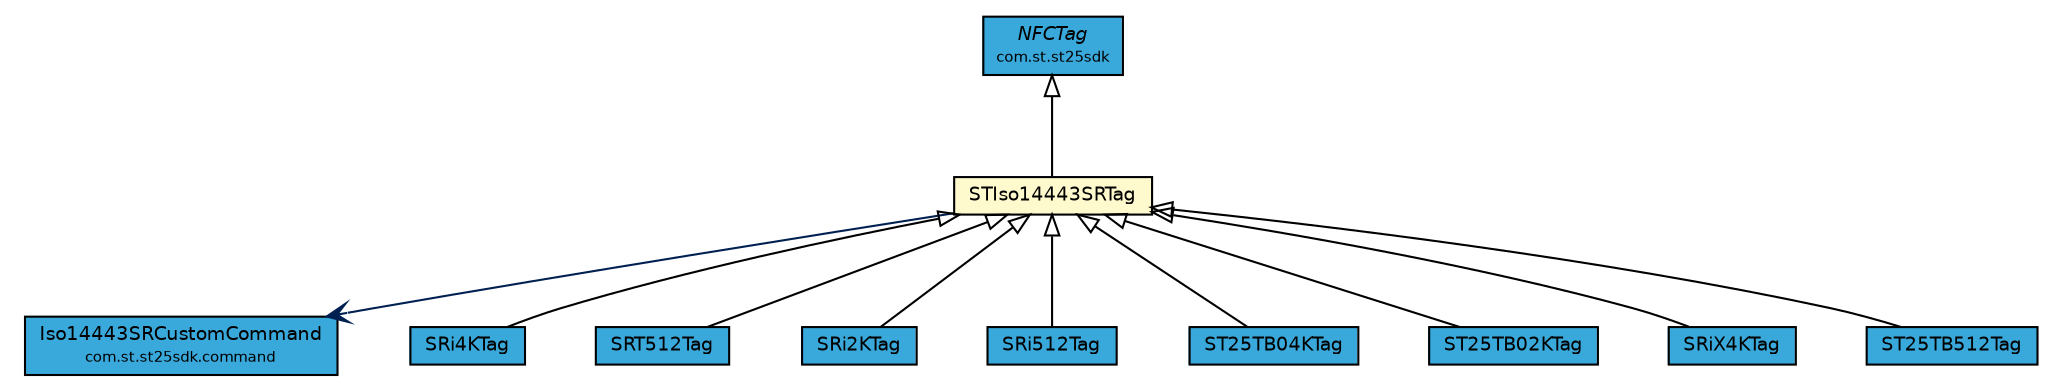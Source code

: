 #!/usr/local/bin/dot
#
# Class diagram 
# Generated by UMLGraph version R5_7_2-3-gee82a7 (http://www.umlgraph.org/)
#

digraph G {
	edge [fontname="Helvetica",fontsize=10,labelfontname="Helvetica",labelfontsize=10];
	node [fontname="Helvetica",fontsize=10,shape=plaintext];
	nodesep=0.25;
	ranksep=0.5;
	// com.st.st25sdk.NFCTag
	c27275 [label=<<table title="com.st.st25sdk.NFCTag" border="0" cellborder="1" cellspacing="0" cellpadding="2" port="p" bgcolor="#39a9dc" href="../NFCTag.html">
		<tr><td><table border="0" cellspacing="0" cellpadding="1">
<tr><td align="center" balign="center"><font face="Helvetica-Oblique"> NFCTag </font></td></tr>
<tr><td align="center" balign="center"><font point-size="7.0"> com.st.st25sdk </font></td></tr>
		</table></td></tr>
		</table>>, URL="../NFCTag.html", fontname="Helvetica", fontcolor="black", fontsize=9.0];
	// com.st.st25sdk.command.Iso14443SRCustomCommand
	c27331 [label=<<table title="com.st.st25sdk.command.Iso14443SRCustomCommand" border="0" cellborder="1" cellspacing="0" cellpadding="2" port="p" bgcolor="#39a9dc" href="../command/Iso14443SRCustomCommand.html">
		<tr><td><table border="0" cellspacing="0" cellpadding="1">
<tr><td align="center" balign="center"> Iso14443SRCustomCommand </td></tr>
<tr><td align="center" balign="center"><font point-size="7.0"> com.st.st25sdk.command </font></td></tr>
		</table></td></tr>
		</table>>, URL="../command/Iso14443SRCustomCommand.html", fontname="Helvetica", fontcolor="black", fontsize=9.0];
	// com.st.st25sdk.iso14443sr.SRi4KTag
	c27333 [label=<<table title="com.st.st25sdk.iso14443sr.SRi4KTag" border="0" cellborder="1" cellspacing="0" cellpadding="2" port="p" bgcolor="#39a9dc" href="./SRi4KTag.html">
		<tr><td><table border="0" cellspacing="0" cellpadding="1">
<tr><td align="center" balign="center"> SRi4KTag </td></tr>
		</table></td></tr>
		</table>>, URL="./SRi4KTag.html", fontname="Helvetica", fontcolor="black", fontsize=9.0];
	// com.st.st25sdk.iso14443sr.SRT512Tag
	c27334 [label=<<table title="com.st.st25sdk.iso14443sr.SRT512Tag" border="0" cellborder="1" cellspacing="0" cellpadding="2" port="p" bgcolor="#39a9dc" href="./SRT512Tag.html">
		<tr><td><table border="0" cellspacing="0" cellpadding="1">
<tr><td align="center" balign="center"> SRT512Tag </td></tr>
		</table></td></tr>
		</table>>, URL="./SRT512Tag.html", fontname="Helvetica", fontcolor="black", fontsize=9.0];
	// com.st.st25sdk.iso14443sr.SRi2KTag
	c27335 [label=<<table title="com.st.st25sdk.iso14443sr.SRi2KTag" border="0" cellborder="1" cellspacing="0" cellpadding="2" port="p" bgcolor="#39a9dc" href="./SRi2KTag.html">
		<tr><td><table border="0" cellspacing="0" cellpadding="1">
<tr><td align="center" balign="center"> SRi2KTag </td></tr>
		</table></td></tr>
		</table>>, URL="./SRi2KTag.html", fontname="Helvetica", fontcolor="black", fontsize=9.0];
	// com.st.st25sdk.iso14443sr.SRi512Tag
	c27336 [label=<<table title="com.st.st25sdk.iso14443sr.SRi512Tag" border="0" cellborder="1" cellspacing="0" cellpadding="2" port="p" bgcolor="#39a9dc" href="./SRi512Tag.html">
		<tr><td><table border="0" cellspacing="0" cellpadding="1">
<tr><td align="center" balign="center"> SRi512Tag </td></tr>
		</table></td></tr>
		</table>>, URL="./SRi512Tag.html", fontname="Helvetica", fontcolor="black", fontsize=9.0];
	// com.st.st25sdk.iso14443sr.ST25TB04KTag
	c27337 [label=<<table title="com.st.st25sdk.iso14443sr.ST25TB04KTag" border="0" cellborder="1" cellspacing="0" cellpadding="2" port="p" bgcolor="#39a9dc" href="./ST25TB04KTag.html">
		<tr><td><table border="0" cellspacing="0" cellpadding="1">
<tr><td align="center" balign="center"> ST25TB04KTag </td></tr>
		</table></td></tr>
		</table>>, URL="./ST25TB04KTag.html", fontname="Helvetica", fontcolor="black", fontsize=9.0];
	// com.st.st25sdk.iso14443sr.ST25TB02KTag
	c27338 [label=<<table title="com.st.st25sdk.iso14443sr.ST25TB02KTag" border="0" cellborder="1" cellspacing="0" cellpadding="2" port="p" bgcolor="#39a9dc" href="./ST25TB02KTag.html">
		<tr><td><table border="0" cellspacing="0" cellpadding="1">
<tr><td align="center" balign="center"> ST25TB02KTag </td></tr>
		</table></td></tr>
		</table>>, URL="./ST25TB02KTag.html", fontname="Helvetica", fontcolor="black", fontsize=9.0];
	// com.st.st25sdk.iso14443sr.SRiX4KTag
	c27339 [label=<<table title="com.st.st25sdk.iso14443sr.SRiX4KTag" border="0" cellborder="1" cellspacing="0" cellpadding="2" port="p" bgcolor="#39a9dc" href="./SRiX4KTag.html">
		<tr><td><table border="0" cellspacing="0" cellpadding="1">
<tr><td align="center" balign="center"> SRiX4KTag </td></tr>
		</table></td></tr>
		</table>>, URL="./SRiX4KTag.html", fontname="Helvetica", fontcolor="black", fontsize=9.0];
	// com.st.st25sdk.iso14443sr.STIso14443SRTag
	c27340 [label=<<table title="com.st.st25sdk.iso14443sr.STIso14443SRTag" border="0" cellborder="1" cellspacing="0" cellpadding="2" port="p" bgcolor="lemonChiffon" href="./STIso14443SRTag.html">
		<tr><td><table border="0" cellspacing="0" cellpadding="1">
<tr><td align="center" balign="center"> STIso14443SRTag </td></tr>
		</table></td></tr>
		</table>>, URL="./STIso14443SRTag.html", fontname="Helvetica", fontcolor="black", fontsize=9.0];
	// com.st.st25sdk.iso14443sr.ST25TB512Tag
	c27341 [label=<<table title="com.st.st25sdk.iso14443sr.ST25TB512Tag" border="0" cellborder="1" cellspacing="0" cellpadding="2" port="p" bgcolor="#39a9dc" href="./ST25TB512Tag.html">
		<tr><td><table border="0" cellspacing="0" cellpadding="1">
<tr><td align="center" balign="center"> ST25TB512Tag </td></tr>
		</table></td></tr>
		</table>>, URL="./ST25TB512Tag.html", fontname="Helvetica", fontcolor="black", fontsize=9.0];
	//com.st.st25sdk.iso14443sr.SRi4KTag extends com.st.st25sdk.iso14443sr.STIso14443SRTag
	c27340:p -> c27333:p [dir=back,arrowtail=empty];
	//com.st.st25sdk.iso14443sr.SRT512Tag extends com.st.st25sdk.iso14443sr.STIso14443SRTag
	c27340:p -> c27334:p [dir=back,arrowtail=empty];
	//com.st.st25sdk.iso14443sr.SRi2KTag extends com.st.st25sdk.iso14443sr.STIso14443SRTag
	c27340:p -> c27335:p [dir=back,arrowtail=empty];
	//com.st.st25sdk.iso14443sr.SRi512Tag extends com.st.st25sdk.iso14443sr.STIso14443SRTag
	c27340:p -> c27336:p [dir=back,arrowtail=empty];
	//com.st.st25sdk.iso14443sr.ST25TB04KTag extends com.st.st25sdk.iso14443sr.STIso14443SRTag
	c27340:p -> c27337:p [dir=back,arrowtail=empty];
	//com.st.st25sdk.iso14443sr.ST25TB02KTag extends com.st.st25sdk.iso14443sr.STIso14443SRTag
	c27340:p -> c27338:p [dir=back,arrowtail=empty];
	//com.st.st25sdk.iso14443sr.SRiX4KTag extends com.st.st25sdk.iso14443sr.STIso14443SRTag
	c27340:p -> c27339:p [dir=back,arrowtail=empty];
	//com.st.st25sdk.iso14443sr.STIso14443SRTag extends com.st.st25sdk.NFCTag
	c27275:p -> c27340:p [dir=back,arrowtail=empty];
	//com.st.st25sdk.iso14443sr.ST25TB512Tag extends com.st.st25sdk.iso14443sr.STIso14443SRTag
	c27340:p -> c27341:p [dir=back,arrowtail=empty];
	// com.st.st25sdk.iso14443sr.STIso14443SRTag NAVASSOC com.st.st25sdk.command.Iso14443SRCustomCommand
	c27340:p -> c27331:p [taillabel="", label="", headlabel="", fontname="Helvetica", fontcolor="#002052", fontsize=10.0, color="#002052", arrowhead=open];
}

